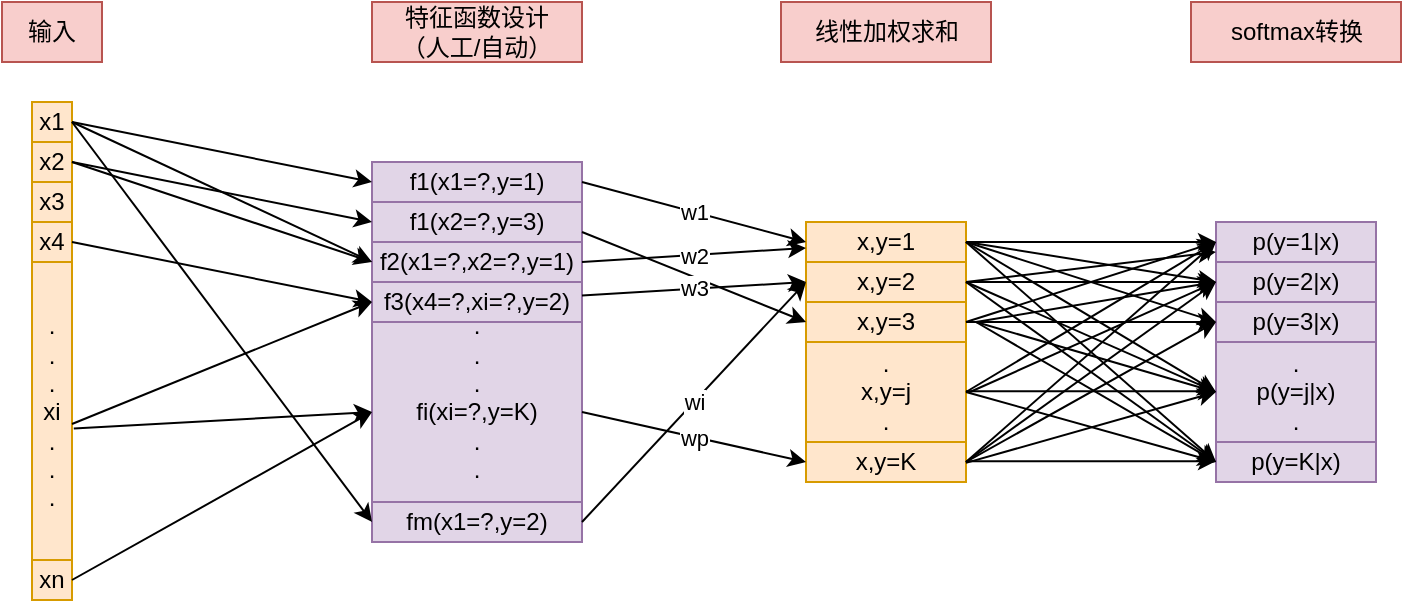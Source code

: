 <mxfile version="12.4.2" type="device" pages="1"><diagram id="MZ1TWgZ5UbH3HeAyzmyA" name="Page-1"><mxGraphModel dx="981" dy="526" grid="1" gridSize="10" guides="1" tooltips="1" connect="1" arrows="1" fold="1" page="1" pageScale="1" pageWidth="827" pageHeight="1169" math="0" shadow="0"><root><mxCell id="0"/><mxCell id="1" parent="0"/><mxCell id="4mJm4fGtXZJZqwQB7pWR-1" value="x1" style="rounded=0;whiteSpace=wrap;html=1;fillColor=#ffe6cc;strokeColor=#d79b00;" parent="1" vertex="1"><mxGeometry x="105" y="210" width="20" height="20" as="geometry"/></mxCell><mxCell id="4mJm4fGtXZJZqwQB7pWR-2" value="x2" style="rounded=0;whiteSpace=wrap;html=1;fillColor=#ffe6cc;strokeColor=#d79b00;" parent="1" vertex="1"><mxGeometry x="105" y="230" width="20" height="20" as="geometry"/></mxCell><mxCell id="4mJm4fGtXZJZqwQB7pWR-3" value="x3" style="rounded=0;whiteSpace=wrap;html=1;fillColor=#ffe6cc;strokeColor=#d79b00;" parent="1" vertex="1"><mxGeometry x="105" y="250" width="20" height="20" as="geometry"/></mxCell><mxCell id="4mJm4fGtXZJZqwQB7pWR-4" value="x4" style="rounded=0;whiteSpace=wrap;html=1;fillColor=#ffe6cc;strokeColor=#d79b00;" parent="1" vertex="1"><mxGeometry x="105" y="270" width="20" height="20" as="geometry"/></mxCell><mxCell id="4mJm4fGtXZJZqwQB7pWR-5" value=".&lt;br&gt;.&lt;br&gt;.&lt;br&gt;xi&lt;br&gt;.&lt;br&gt;.&lt;br&gt;." style="rounded=0;whiteSpace=wrap;html=1;fillColor=#ffe6cc;strokeColor=#d79b00;" parent="1" vertex="1"><mxGeometry x="105" y="290" width="20" height="149" as="geometry"/></mxCell><mxCell id="4mJm4fGtXZJZqwQB7pWR-6" value="xn" style="rounded=0;whiteSpace=wrap;html=1;fillColor=#ffe6cc;strokeColor=#d79b00;" parent="1" vertex="1"><mxGeometry x="105" y="439" width="20" height="20" as="geometry"/></mxCell><mxCell id="4mJm4fGtXZJZqwQB7pWR-7" value="f1(x1=?,y=1)" style="rounded=0;whiteSpace=wrap;html=1;fillColor=#e1d5e7;strokeColor=#9673a6;" parent="1" vertex="1"><mxGeometry x="275" y="240" width="105" height="20" as="geometry"/></mxCell><mxCell id="4mJm4fGtXZJZqwQB7pWR-8" value="f1(x2=?,y=3)" style="rounded=0;whiteSpace=wrap;html=1;fillColor=#e1d5e7;strokeColor=#9673a6;" parent="1" vertex="1"><mxGeometry x="275" y="260" width="105" height="20" as="geometry"/></mxCell><mxCell id="4mJm4fGtXZJZqwQB7pWR-9" value="f2(x1=?,x2=?,y=1)" style="rounded=0;whiteSpace=wrap;html=1;fillColor=#e1d5e7;strokeColor=#9673a6;" parent="1" vertex="1"><mxGeometry x="275" y="280" width="105" height="20" as="geometry"/></mxCell><mxCell id="4mJm4fGtXZJZqwQB7pWR-10" value="f3(x4=?,xi=?,y=2)" style="rounded=0;whiteSpace=wrap;html=1;fillColor=#e1d5e7;strokeColor=#9673a6;" parent="1" vertex="1"><mxGeometry x="275" y="300" width="105" height="20" as="geometry"/></mxCell><mxCell id="4mJm4fGtXZJZqwQB7pWR-11" value=".&lt;br&gt;.&lt;br&gt;.&lt;br&gt;fi(xi=?,y=K)&lt;br&gt;.&lt;br&gt;.&lt;br&gt;." style="rounded=0;whiteSpace=wrap;html=1;fillColor=#e1d5e7;strokeColor=#9673a6;" parent="1" vertex="1"><mxGeometry x="275" y="320" width="105" height="90" as="geometry"/></mxCell><mxCell id="4mJm4fGtXZJZqwQB7pWR-12" value="fm(x1=?,y=2)" style="rounded=0;whiteSpace=wrap;html=1;fillColor=#e1d5e7;strokeColor=#9673a6;" parent="1" vertex="1"><mxGeometry x="275" y="410" width="105" height="20" as="geometry"/></mxCell><mxCell id="4mJm4fGtXZJZqwQB7pWR-13" value="输入" style="rounded=0;whiteSpace=wrap;html=1;fillColor=#f8cecc;strokeColor=#b85450;" parent="1" vertex="1"><mxGeometry x="90" y="160" width="50" height="30" as="geometry"/></mxCell><mxCell id="4mJm4fGtXZJZqwQB7pWR-14" value="特征函数设计&lt;br&gt;（人工/自动）" style="rounded=0;whiteSpace=wrap;html=1;fillColor=#f8cecc;strokeColor=#b85450;" parent="1" vertex="1"><mxGeometry x="275" y="160" width="105" height="30" as="geometry"/></mxCell><mxCell id="4mJm4fGtXZJZqwQB7pWR-15" value="x,y=1" style="rounded=0;whiteSpace=wrap;html=1;fillColor=#ffe6cc;strokeColor=#d79b00;" parent="1" vertex="1"><mxGeometry x="492" y="270" width="80" height="20" as="geometry"/></mxCell><mxCell id="4mJm4fGtXZJZqwQB7pWR-16" value="x,y=2" style="rounded=0;whiteSpace=wrap;html=1;fillColor=#ffe6cc;strokeColor=#d79b00;" parent="1" vertex="1"><mxGeometry x="492" y="290" width="80" height="20" as="geometry"/></mxCell><mxCell id="4mJm4fGtXZJZqwQB7pWR-17" value="x,y=3" style="rounded=0;whiteSpace=wrap;html=1;fillColor=#ffe6cc;strokeColor=#d79b00;" parent="1" vertex="1"><mxGeometry x="492" y="310" width="80" height="20" as="geometry"/></mxCell><mxCell id="4mJm4fGtXZJZqwQB7pWR-19" value=".&lt;br&gt;x,y=j&lt;br&gt;." style="rounded=0;whiteSpace=wrap;html=1;fillColor=#ffe6cc;strokeColor=#d79b00;" parent="1" vertex="1"><mxGeometry x="492" y="330" width="80" height="50" as="geometry"/></mxCell><mxCell id="4mJm4fGtXZJZqwQB7pWR-20" value="x,y=K" style="rounded=0;whiteSpace=wrap;html=1;fillColor=#ffe6cc;strokeColor=#d79b00;" parent="1" vertex="1"><mxGeometry x="492" y="380" width="80" height="20" as="geometry"/></mxCell><mxCell id="4mJm4fGtXZJZqwQB7pWR-21" value="线性加权求和" style="rounded=0;whiteSpace=wrap;html=1;fillColor=#f8cecc;strokeColor=#b85450;" parent="1" vertex="1"><mxGeometry x="479.5" y="160" width="105" height="30" as="geometry"/></mxCell><mxCell id="4mJm4fGtXZJZqwQB7pWR-22" value="p(y=1|x)" style="rounded=0;whiteSpace=wrap;html=1;fillColor=#e1d5e7;strokeColor=#9673a6;" parent="1" vertex="1"><mxGeometry x="697" y="270" width="80" height="20" as="geometry"/></mxCell><mxCell id="4mJm4fGtXZJZqwQB7pWR-23" value="p(y=2|x)" style="rounded=0;whiteSpace=wrap;html=1;fillColor=#e1d5e7;strokeColor=#9673a6;" parent="1" vertex="1"><mxGeometry x="697" y="290" width="80" height="20" as="geometry"/></mxCell><mxCell id="4mJm4fGtXZJZqwQB7pWR-24" value="p(y=3|x)" style="rounded=0;whiteSpace=wrap;html=1;fillColor=#e1d5e7;strokeColor=#9673a6;" parent="1" vertex="1"><mxGeometry x="697" y="310" width="80" height="20" as="geometry"/></mxCell><mxCell id="4mJm4fGtXZJZqwQB7pWR-25" value=".&lt;br&gt;p(y=j|x)&lt;br&gt;." style="rounded=0;whiteSpace=wrap;html=1;fillColor=#e1d5e7;strokeColor=#9673a6;" parent="1" vertex="1"><mxGeometry x="697" y="330" width="80" height="50" as="geometry"/></mxCell><mxCell id="4mJm4fGtXZJZqwQB7pWR-26" value="p(y=K|x)" style="rounded=0;whiteSpace=wrap;html=1;fillColor=#e1d5e7;strokeColor=#9673a6;" parent="1" vertex="1"><mxGeometry x="697" y="380" width="80" height="20" as="geometry"/></mxCell><mxCell id="4mJm4fGtXZJZqwQB7pWR-27" value="softmax转换" style="rounded=0;whiteSpace=wrap;html=1;fillColor=#f8cecc;strokeColor=#b85450;" parent="1" vertex="1"><mxGeometry x="684.5" y="160" width="105" height="30" as="geometry"/></mxCell><mxCell id="4mJm4fGtXZJZqwQB7pWR-28" value="" style="endArrow=classic;html=1;exitX=1;exitY=0.5;exitDx=0;exitDy=0;entryX=0;entryY=0.5;entryDx=0;entryDy=0;" parent="1" source="4mJm4fGtXZJZqwQB7pWR-1" target="4mJm4fGtXZJZqwQB7pWR-7" edge="1"><mxGeometry width="50" height="50" relative="1" as="geometry"><mxPoint x="90" y="530" as="sourcePoint"/><mxPoint x="140" y="480" as="targetPoint"/></mxGeometry></mxCell><mxCell id="4mJm4fGtXZJZqwQB7pWR-29" value="" style="endArrow=classic;html=1;exitX=1;exitY=0.5;exitDx=0;exitDy=0;entryX=0;entryY=0.5;entryDx=0;entryDy=0;" parent="1" source="4mJm4fGtXZJZqwQB7pWR-1" target="4mJm4fGtXZJZqwQB7pWR-12" edge="1"><mxGeometry width="50" height="50" relative="1" as="geometry"><mxPoint x="135" y="230.0" as="sourcePoint"/><mxPoint x="285" y="260.0" as="targetPoint"/></mxGeometry></mxCell><mxCell id="4mJm4fGtXZJZqwQB7pWR-30" value="" style="endArrow=classic;html=1;exitX=1;exitY=0.5;exitDx=0;exitDy=0;entryX=0;entryY=0.5;entryDx=0;entryDy=0;" parent="1" source="4mJm4fGtXZJZqwQB7pWR-2" target="4mJm4fGtXZJZqwQB7pWR-8" edge="1"><mxGeometry width="50" height="50" relative="1" as="geometry"><mxPoint x="135" y="230.0" as="sourcePoint"/><mxPoint x="285" y="430" as="targetPoint"/></mxGeometry></mxCell><mxCell id="4mJm4fGtXZJZqwQB7pWR-31" value="" style="endArrow=classic;html=1;exitX=1;exitY=0.5;exitDx=0;exitDy=0;" parent="1" source="4mJm4fGtXZJZqwQB7pWR-4" edge="1"><mxGeometry width="50" height="50" relative="1" as="geometry"><mxPoint x="135" y="250.0" as="sourcePoint"/><mxPoint x="275" y="310" as="targetPoint"/></mxGeometry></mxCell><mxCell id="4mJm4fGtXZJZqwQB7pWR-32" value="" style="endArrow=classic;html=1;entryX=0;entryY=0.5;entryDx=0;entryDy=0;exitX=1.045;exitY=0.559;exitDx=0;exitDy=0;exitPerimeter=0;" parent="1" source="4mJm4fGtXZJZqwQB7pWR-5" target="4mJm4fGtXZJZqwQB7pWR-11" edge="1"><mxGeometry width="50" height="50" relative="1" as="geometry"><mxPoint x="120" y="365" as="sourcePoint"/><mxPoint x="285" y="320.0" as="targetPoint"/></mxGeometry></mxCell><mxCell id="4mJm4fGtXZJZqwQB7pWR-33" value="" style="endArrow=classic;html=1;exitX=1;exitY=0.5;exitDx=0;exitDy=0;entryX=0;entryY=0.5;entryDx=0;entryDy=0;" parent="1" source="4mJm4fGtXZJZqwQB7pWR-6" target="4mJm4fGtXZJZqwQB7pWR-11" edge="1"><mxGeometry width="50" height="50" relative="1" as="geometry"><mxPoint x="134.16" y="382.397" as="sourcePoint"/><mxPoint x="285" y="375.0" as="targetPoint"/></mxGeometry></mxCell><mxCell id="4mJm4fGtXZJZqwQB7pWR-34" value="w1" style="endArrow=classic;html=1;entryX=0;entryY=0.5;entryDx=0;entryDy=0;exitX=1;exitY=0.5;exitDx=0;exitDy=0;" parent="1" target="4mJm4fGtXZJZqwQB7pWR-15" edge="1" source="4mJm4fGtXZJZqwQB7pWR-7"><mxGeometry width="50" height="50" relative="1" as="geometry"><mxPoint x="355" y="250" as="sourcePoint"/><mxPoint x="505.0" y="280.0" as="targetPoint"/></mxGeometry></mxCell><mxCell id="4mJm4fGtXZJZqwQB7pWR-35" value="" style="endArrow=classic;html=1;entryX=0;entryY=0.5;entryDx=0;entryDy=0;exitX=1;exitY=0.75;exitDx=0;exitDy=0;" parent="1" source="4mJm4fGtXZJZqwQB7pWR-8" target="4mJm4fGtXZJZqwQB7pWR-17" edge="1"><mxGeometry width="50" height="50" relative="1" as="geometry"><mxPoint x="365" y="260.0" as="sourcePoint"/><mxPoint x="485" y="290.0" as="targetPoint"/></mxGeometry></mxCell><mxCell id="4mJm4fGtXZJZqwQB7pWR-36" value="w2" style="endArrow=classic;html=1;exitX=1;exitY=0.5;exitDx=0;exitDy=0;" parent="1" source="4mJm4fGtXZJZqwQB7pWR-9" edge="1"><mxGeometry width="50" height="50" relative="1" as="geometry"><mxPoint x="375" y="270.0" as="sourcePoint"/><mxPoint x="492" y="283" as="targetPoint"/><Array as="points"><mxPoint x="492" y="283"/></Array></mxGeometry></mxCell><mxCell id="4mJm4fGtXZJZqwQB7pWR-37" value="w3" style="endArrow=classic;html=1;entryX=0;entryY=0.5;entryDx=0;entryDy=0;" parent="1" source="4mJm4fGtXZJZqwQB7pWR-10" target="4mJm4fGtXZJZqwQB7pWR-16" edge="1"><mxGeometry width="50" height="50" relative="1" as="geometry"><mxPoint x="385" y="280.0" as="sourcePoint"/><mxPoint x="505" y="310.0" as="targetPoint"/></mxGeometry></mxCell><mxCell id="4mJm4fGtXZJZqwQB7pWR-38" value="wp" style="endArrow=classic;html=1;entryX=0;entryY=0.5;entryDx=0;entryDy=0;exitX=1;exitY=0.5;exitDx=0;exitDy=0;" parent="1" source="4mJm4fGtXZJZqwQB7pWR-11" target="4mJm4fGtXZJZqwQB7pWR-20" edge="1"><mxGeometry width="50" height="50" relative="1" as="geometry"><mxPoint x="395" y="290.0" as="sourcePoint"/><mxPoint x="515" y="320.0" as="targetPoint"/></mxGeometry></mxCell><mxCell id="4mJm4fGtXZJZqwQB7pWR-39" value="wi" style="endArrow=classic;html=1;exitX=1;exitY=0.5;exitDx=0;exitDy=0;entryX=0;entryY=0.5;entryDx=0;entryDy=0;" parent="1" source="4mJm4fGtXZJZqwQB7pWR-12" target="4mJm4fGtXZJZqwQB7pWR-16" edge="1"><mxGeometry width="50" height="50" relative="1" as="geometry"><mxPoint x="405" y="300.0" as="sourcePoint"/><mxPoint x="470" y="300" as="targetPoint"/></mxGeometry></mxCell><mxCell id="4mJm4fGtXZJZqwQB7pWR-40" value="" style="endArrow=classic;html=1;entryX=0;entryY=0.5;entryDx=0;entryDy=0;exitX=1;exitY=0.5;exitDx=0;exitDy=0;" parent="1" source="4mJm4fGtXZJZqwQB7pWR-15" target="4mJm4fGtXZJZqwQB7pWR-22" edge="1"><mxGeometry width="50" height="50" relative="1" as="geometry"><mxPoint x="577" y="280.0" as="sourcePoint"/><mxPoint x="697" y="310.0" as="targetPoint"/></mxGeometry></mxCell><mxCell id="4mJm4fGtXZJZqwQB7pWR-41" value="" style="endArrow=classic;html=1;entryX=0;entryY=0.5;entryDx=0;entryDy=0;exitX=1;exitY=0.5;exitDx=0;exitDy=0;" parent="1" source="4mJm4fGtXZJZqwQB7pWR-16" target="4mJm4fGtXZJZqwQB7pWR-23" edge="1"><mxGeometry width="50" height="50" relative="1" as="geometry"><mxPoint x="442" y="320.0" as="sourcePoint"/><mxPoint x="562" y="350.0" as="targetPoint"/></mxGeometry></mxCell><mxCell id="4mJm4fGtXZJZqwQB7pWR-43" value="" style="endArrow=classic;html=1;entryX=0;entryY=0.5;entryDx=0;entryDy=0;exitX=1;exitY=0.5;exitDx=0;exitDy=0;" parent="1" edge="1"><mxGeometry width="50" height="50" relative="1" as="geometry"><mxPoint x="572" y="354.58" as="sourcePoint"/><mxPoint x="697" y="354.58" as="targetPoint"/></mxGeometry></mxCell><mxCell id="4mJm4fGtXZJZqwQB7pWR-44" value="" style="endArrow=classic;html=1;entryX=0;entryY=0.5;entryDx=0;entryDy=0;exitX=1;exitY=0.5;exitDx=0;exitDy=0;" parent="1" edge="1"><mxGeometry width="50" height="50" relative="1" as="geometry"><mxPoint x="572" y="389.58" as="sourcePoint"/><mxPoint x="697" y="389.58" as="targetPoint"/></mxGeometry></mxCell><mxCell id="4mJm4fGtXZJZqwQB7pWR-45" value="" style="endArrow=classic;html=1;entryX=0;entryY=0.5;entryDx=0;entryDy=0;exitX=1;exitY=0.5;exitDx=0;exitDy=0;" parent="1" source="4mJm4fGtXZJZqwQB7pWR-15" target="4mJm4fGtXZJZqwQB7pWR-23" edge="1"><mxGeometry width="50" height="50" relative="1" as="geometry"><mxPoint x="602" y="330.0" as="sourcePoint"/><mxPoint x="727" y="330.0" as="targetPoint"/></mxGeometry></mxCell><mxCell id="4mJm4fGtXZJZqwQB7pWR-46" value="" style="endArrow=classic;html=1;entryX=0;entryY=0.5;entryDx=0;entryDy=0;" parent="1" target="4mJm4fGtXZJZqwQB7pWR-25" edge="1"><mxGeometry width="50" height="50" relative="1" as="geometry"><mxPoint x="572" y="280" as="sourcePoint"/><mxPoint x="737" y="340.0" as="targetPoint"/></mxGeometry></mxCell><mxCell id="4mJm4fGtXZJZqwQB7pWR-47" value="" style="endArrow=classic;html=1;entryX=0;entryY=0.5;entryDx=0;entryDy=0;exitX=1;exitY=0.5;exitDx=0;exitDy=0;" parent="1" source="4mJm4fGtXZJZqwQB7pWR-15" target="4mJm4fGtXZJZqwQB7pWR-26" edge="1"><mxGeometry width="50" height="50" relative="1" as="geometry"><mxPoint x="622" y="350.0" as="sourcePoint"/><mxPoint x="747" y="350.0" as="targetPoint"/></mxGeometry></mxCell><mxCell id="4mJm4fGtXZJZqwQB7pWR-48" value="" style="endArrow=classic;html=1;entryX=0;entryY=0.75;entryDx=0;entryDy=0;exitX=1;exitY=0.5;exitDx=0;exitDy=0;" parent="1" source="4mJm4fGtXZJZqwQB7pWR-16" target="4mJm4fGtXZJZqwQB7pWR-22" edge="1"><mxGeometry width="50" height="50" relative="1" as="geometry"><mxPoint x="632" y="360.0" as="sourcePoint"/><mxPoint x="757" y="360.0" as="targetPoint"/></mxGeometry></mxCell><mxCell id="4mJm4fGtXZJZqwQB7pWR-49" value="" style="endArrow=classic;html=1;entryX=0;entryY=0.5;entryDx=0;entryDy=0;exitX=1;exitY=0.5;exitDx=0;exitDy=0;" parent="1" source="4mJm4fGtXZJZqwQB7pWR-16" target="4mJm4fGtXZJZqwQB7pWR-25" edge="1"><mxGeometry width="50" height="50" relative="1" as="geometry"><mxPoint x="642" y="370.0" as="sourcePoint"/><mxPoint x="767" y="370.0" as="targetPoint"/></mxGeometry></mxCell><mxCell id="4mJm4fGtXZJZqwQB7pWR-50" value="" style="endArrow=classic;html=1;entryX=0;entryY=0.5;entryDx=0;entryDy=0;exitX=1;exitY=0.5;exitDx=0;exitDy=0;" parent="1" source="4mJm4fGtXZJZqwQB7pWR-16" target="4mJm4fGtXZJZqwQB7pWR-26" edge="1"><mxGeometry width="50" height="50" relative="1" as="geometry"><mxPoint x="652" y="380.0" as="sourcePoint"/><mxPoint x="777" y="380.0" as="targetPoint"/></mxGeometry></mxCell><mxCell id="4mJm4fGtXZJZqwQB7pWR-51" value="" style="endArrow=classic;html=1;exitX=1;exitY=0.5;exitDx=0;exitDy=0;" parent="1" source="4mJm4fGtXZJZqwQB7pWR-17" edge="1"><mxGeometry width="50" height="50" relative="1" as="geometry"><mxPoint x="662" y="390.0" as="sourcePoint"/><mxPoint x="697" y="280" as="targetPoint"/></mxGeometry></mxCell><mxCell id="4mJm4fGtXZJZqwQB7pWR-52" value="" style="endArrow=classic;html=1;entryX=0;entryY=0.5;entryDx=0;entryDy=0;exitX=1;exitY=0.5;exitDx=0;exitDy=0;" parent="1" source="4mJm4fGtXZJZqwQB7pWR-17" target="4mJm4fGtXZJZqwQB7pWR-24" edge="1"><mxGeometry width="50" height="50" relative="1" as="geometry"><mxPoint x="672" y="400.0" as="sourcePoint"/><mxPoint x="797" y="400.0" as="targetPoint"/></mxGeometry></mxCell><mxCell id="4mJm4fGtXZJZqwQB7pWR-53" value="" style="endArrow=classic;html=1;" parent="1" edge="1"><mxGeometry width="50" height="50" relative="1" as="geometry"><mxPoint x="577" y="320" as="sourcePoint"/><mxPoint x="697" y="300" as="targetPoint"/></mxGeometry></mxCell><mxCell id="4mJm4fGtXZJZqwQB7pWR-54" value="" style="endArrow=classic;html=1;entryX=0;entryY=0.5;entryDx=0;entryDy=0;" parent="1" target="4mJm4fGtXZJZqwQB7pWR-25" edge="1"><mxGeometry width="50" height="50" relative="1" as="geometry"><mxPoint x="577" y="320" as="sourcePoint"/><mxPoint x="817" y="420.0" as="targetPoint"/></mxGeometry></mxCell><mxCell id="4mJm4fGtXZJZqwQB7pWR-55" value="" style="endArrow=classic;html=1;" parent="1" edge="1"><mxGeometry width="50" height="50" relative="1" as="geometry"><mxPoint x="577" y="320" as="sourcePoint"/><mxPoint x="697" y="390" as="targetPoint"/></mxGeometry></mxCell><mxCell id="4mJm4fGtXZJZqwQB7pWR-56" value="" style="endArrow=classic;html=1;exitX=1;exitY=0.5;exitDx=0;exitDy=0;" parent="1" source="4mJm4fGtXZJZqwQB7pWR-19" edge="1"><mxGeometry width="50" height="50" relative="1" as="geometry"><mxPoint x="712" y="440.0" as="sourcePoint"/><mxPoint x="697" y="280" as="targetPoint"/></mxGeometry></mxCell><mxCell id="4mJm4fGtXZJZqwQB7pWR-57" value="" style="endArrow=classic;html=1;" parent="1" edge="1"><mxGeometry width="50" height="50" relative="1" as="geometry"><mxPoint x="574" y="355" as="sourcePoint"/><mxPoint x="697" y="300" as="targetPoint"/></mxGeometry></mxCell><mxCell id="4mJm4fGtXZJZqwQB7pWR-58" value="" style="endArrow=classic;html=1;entryX=0;entryY=0.5;entryDx=0;entryDy=0;exitX=1;exitY=0.5;exitDx=0;exitDy=0;" parent="1" source="4mJm4fGtXZJZqwQB7pWR-19" target="4mJm4fGtXZJZqwQB7pWR-26" edge="1"><mxGeometry width="50" height="50" relative="1" as="geometry"><mxPoint x="732" y="460.0" as="sourcePoint"/><mxPoint x="857" y="460.0" as="targetPoint"/></mxGeometry></mxCell><mxCell id="4mJm4fGtXZJZqwQB7pWR-59" value="" style="endArrow=classic;html=1;" parent="1" edge="1"><mxGeometry width="50" height="50" relative="1" as="geometry"><mxPoint x="572" y="390" as="sourcePoint"/><mxPoint x="697" y="280" as="targetPoint"/></mxGeometry></mxCell><mxCell id="4mJm4fGtXZJZqwQB7pWR-60" value="" style="endArrow=classic;html=1;entryX=0;entryY=0.5;entryDx=0;entryDy=0;exitX=1;exitY=0.5;exitDx=0;exitDy=0;" parent="1" source="4mJm4fGtXZJZqwQB7pWR-20" target="4mJm4fGtXZJZqwQB7pWR-23" edge="1"><mxGeometry width="50" height="50" relative="1" as="geometry"><mxPoint x="577" y="390" as="sourcePoint"/><mxPoint x="707" y="399.58" as="targetPoint"/></mxGeometry></mxCell><mxCell id="4mJm4fGtXZJZqwQB7pWR-62" value="" style="endArrow=classic;html=1;exitX=1;exitY=0.5;exitDx=0;exitDy=0;" parent="1" source="4mJm4fGtXZJZqwQB7pWR-20" edge="1"><mxGeometry width="50" height="50" relative="1" as="geometry"><mxPoint x="592" y="409.58" as="sourcePoint"/><mxPoint x="697" y="320" as="targetPoint"/></mxGeometry></mxCell><mxCell id="4mJm4fGtXZJZqwQB7pWR-63" value="" style="endArrow=classic;html=1;exitX=1;exitY=0.5;exitDx=0;exitDy=0;" parent="1" source="4mJm4fGtXZJZqwQB7pWR-15" edge="1"><mxGeometry width="50" height="50" relative="1" as="geometry"><mxPoint x="602" y="419.58" as="sourcePoint"/><mxPoint x="697" y="320" as="targetPoint"/></mxGeometry></mxCell><mxCell id="4mJm4fGtXZJZqwQB7pWR-64" value="" style="endArrow=classic;html=1;entryX=0;entryY=0.5;entryDx=0;entryDy=0;" parent="1" target="4mJm4fGtXZJZqwQB7pWR-25" edge="1"><mxGeometry width="50" height="50" relative="1" as="geometry"><mxPoint x="572" y="390.42" as="sourcePoint"/><mxPoint x="732" y="430.0" as="targetPoint"/></mxGeometry></mxCell><mxCell id="QrfK_bTPBzJvnS2AooQx-1" value="" style="endArrow=classic;html=1;exitX=1;exitY=0.5;exitDx=0;exitDy=0;entryX=0;entryY=0.5;entryDx=0;entryDy=0;" edge="1" parent="1" source="4mJm4fGtXZJZqwQB7pWR-1" target="4mJm4fGtXZJZqwQB7pWR-9"><mxGeometry width="50" height="50" relative="1" as="geometry"><mxPoint x="135" y="250" as="sourcePoint"/><mxPoint x="285" y="280" as="targetPoint"/></mxGeometry></mxCell><mxCell id="QrfK_bTPBzJvnS2AooQx-2" value="" style="endArrow=classic;html=1;exitX=1;exitY=0.5;exitDx=0;exitDy=0;entryX=0;entryY=0.5;entryDx=0;entryDy=0;" edge="1" parent="1" source="4mJm4fGtXZJZqwQB7pWR-2" target="4mJm4fGtXZJZqwQB7pWR-9"><mxGeometry width="50" height="50" relative="1" as="geometry"><mxPoint x="145" y="260" as="sourcePoint"/><mxPoint x="270" y="290" as="targetPoint"/></mxGeometry></mxCell><mxCell id="QrfK_bTPBzJvnS2AooQx-3" value="" style="endArrow=classic;html=1;entryX=0;entryY=0.5;entryDx=0;entryDy=0;" edge="1" parent="1" target="4mJm4fGtXZJZqwQB7pWR-10"><mxGeometry width="50" height="50" relative="1" as="geometry"><mxPoint x="125" y="371" as="sourcePoint"/><mxPoint x="270" y="310" as="targetPoint"/></mxGeometry></mxCell></root></mxGraphModel></diagram></mxfile>